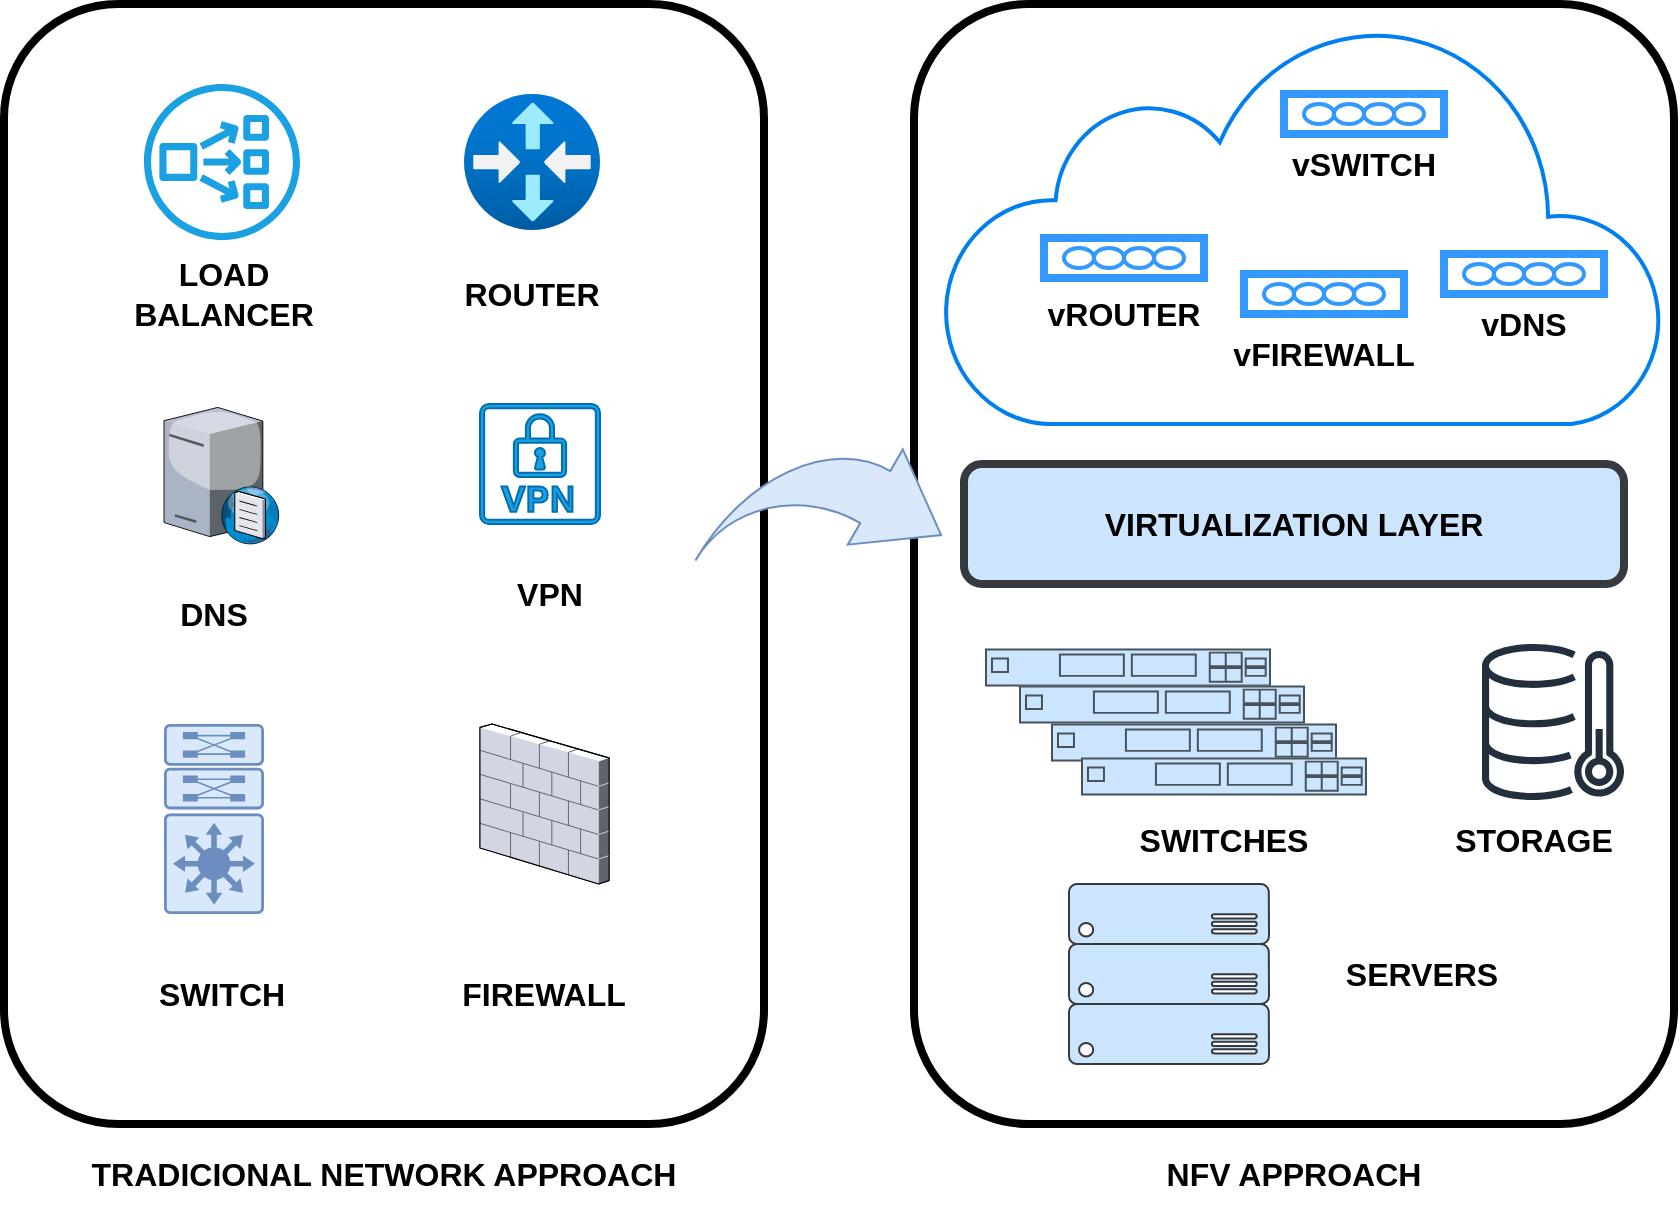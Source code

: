 <mxfile version="22.1.21" type="device">
  <diagram name="Página-1" id="0V7frbU5FmqlEiVW2ZVQ">
    <mxGraphModel dx="1194" dy="716" grid="1" gridSize="10" guides="1" tooltips="1" connect="1" arrows="1" fold="1" page="1" pageScale="1" pageWidth="827" pageHeight="1169" math="0" shadow="0">
      <root>
        <mxCell id="0" />
        <mxCell id="1" parent="0" />
        <mxCell id="hXfypBzdt3UK9iyCR_KY-27" value="" style="rounded=1;whiteSpace=wrap;html=1;strokeWidth=4;" vertex="1" parent="1">
          <mxGeometry x="505" y="80" width="380" height="560" as="geometry" />
        </mxCell>
        <mxCell id="hXfypBzdt3UK9iyCR_KY-28" value="" style="html=1;verticalLabelPosition=bottom;align=center;labelBackgroundColor=#ffffff;verticalAlign=top;strokeWidth=2;strokeColor=#0080F0;shadow=0;dashed=0;shape=mxgraph.ios7.icons.cloud;" vertex="1" parent="1">
          <mxGeometry x="520" y="89" width="360" height="201" as="geometry" />
        </mxCell>
        <mxCell id="hXfypBzdt3UK9iyCR_KY-25" value="" style="rounded=1;whiteSpace=wrap;html=1;strokeWidth=4;" vertex="1" parent="1">
          <mxGeometry x="50" y="80" width="380" height="560" as="geometry" />
        </mxCell>
        <mxCell id="hXfypBzdt3UK9iyCR_KY-2" value="" style="sketch=0;outlineConnect=0;fillColor=#1ba1e2;strokeColor=#006EAF;dashed=0;verticalLabelPosition=bottom;verticalAlign=top;align=center;html=1;fontSize=12;fontStyle=0;aspect=fixed;pointerEvents=1;shape=mxgraph.aws4.network_load_balancer;fontColor=#ffffff;" vertex="1" parent="1">
          <mxGeometry x="120" y="120" width="78" height="78" as="geometry" />
        </mxCell>
        <mxCell id="hXfypBzdt3UK9iyCR_KY-4" value="" style="image;aspect=fixed;html=1;points=[];align=center;fontSize=12;image=img/lib/azure2/networking/Virtual_Router.svg;" vertex="1" parent="1">
          <mxGeometry x="280" y="125" width="68" height="68" as="geometry" />
        </mxCell>
        <mxCell id="hXfypBzdt3UK9iyCR_KY-8" value="" style="sketch=0;pointerEvents=1;shadow=0;dashed=0;html=1;strokeColor=#006EAF;fillColor=#1ba1e2;aspect=fixed;labelPosition=center;verticalLabelPosition=bottom;verticalAlign=top;align=center;outlineConnect=0;shape=mxgraph.vvd.vpn;fontColor=#ffffff;" vertex="1" parent="1">
          <mxGeometry x="288" y="280" width="60" height="60" as="geometry" />
        </mxCell>
        <mxCell id="hXfypBzdt3UK9iyCR_KY-12" value="" style="verticalLabelPosition=bottom;sketch=0;aspect=fixed;html=1;verticalAlign=top;strokeColor=#6c8ebf;align=center;outlineConnect=0;shape=mxgraph.citrix.dns_server;fillColor=#dae8fc;" vertex="1" parent="1">
          <mxGeometry x="130" y="280" width="57.89" height="70" as="geometry" />
        </mxCell>
        <mxCell id="hXfypBzdt3UK9iyCR_KY-15" value="" style="verticalLabelPosition=bottom;sketch=0;aspect=fixed;html=1;verticalAlign=top;strokeColor=#6c8ebf;align=center;outlineConnect=0;shape=mxgraph.citrix.firewall;fillColor=#dae8fc;" vertex="1" parent="1">
          <mxGeometry x="288" y="440" width="64.52" height="80" as="geometry" />
        </mxCell>
        <mxCell id="hXfypBzdt3UK9iyCR_KY-18" value="" style="sketch=0;points=[[0.015,0.015,0],[0.985,0.015,0],[0.985,0.985,0],[0.015,0.985,0],[0.25,0,0],[0.5,0,0],[0.75,0,0],[1,0.25,0],[1,0.5,0],[1,0.75,0],[0.75,1,0],[0.5,1,0],[0.25,1,0],[0,0.75,0],[0,0.5,0],[0,0.25,0]];verticalLabelPosition=bottom;html=1;verticalAlign=top;aspect=fixed;align=center;pointerEvents=1;shape=mxgraph.cisco19.rect;prIcon=l3_switch_with_dual_supervisor;fillColor=#dae8fc;strokeColor=#6c8ebf;" vertex="1" parent="1">
          <mxGeometry x="130" y="440" width="50" height="95" as="geometry" />
        </mxCell>
        <mxCell id="hXfypBzdt3UK9iyCR_KY-19" value="LOAD BALANCER" style="text;html=1;strokeColor=none;fillColor=none;align=center;verticalAlign=middle;whiteSpace=wrap;rounded=0;fontStyle=1;fontSize=16;" vertex="1" parent="1">
          <mxGeometry x="130" y="210" width="60" height="30" as="geometry" />
        </mxCell>
        <mxCell id="hXfypBzdt3UK9iyCR_KY-20" value="ROUTER" style="text;html=1;strokeColor=none;fillColor=none;align=center;verticalAlign=middle;whiteSpace=wrap;rounded=0;fontStyle=1;fontSize=16;" vertex="1" parent="1">
          <mxGeometry x="284" y="210" width="60" height="30" as="geometry" />
        </mxCell>
        <mxCell id="hXfypBzdt3UK9iyCR_KY-21" value="VPN" style="text;html=1;strokeColor=none;fillColor=none;align=center;verticalAlign=middle;whiteSpace=wrap;rounded=0;fontStyle=1;fontSize=16;" vertex="1" parent="1">
          <mxGeometry x="292.52" y="360" width="60" height="30" as="geometry" />
        </mxCell>
        <mxCell id="hXfypBzdt3UK9iyCR_KY-22" value="DNS" style="text;html=1;strokeColor=none;fillColor=none;align=center;verticalAlign=middle;whiteSpace=wrap;rounded=0;fontStyle=1;fontSize=16;" vertex="1" parent="1">
          <mxGeometry x="125.0" y="370" width="60" height="30" as="geometry" />
        </mxCell>
        <mxCell id="hXfypBzdt3UK9iyCR_KY-23" value="SWITCH" style="text;html=1;strokeColor=none;fillColor=none;align=center;verticalAlign=middle;whiteSpace=wrap;rounded=0;fontStyle=1;fontSize=16;" vertex="1" parent="1">
          <mxGeometry x="128.94" y="560" width="60" height="30" as="geometry" />
        </mxCell>
        <mxCell id="hXfypBzdt3UK9iyCR_KY-24" value="FIREWALL" style="text;html=1;strokeColor=none;fillColor=none;align=center;verticalAlign=middle;whiteSpace=wrap;rounded=0;fontStyle=1;fontSize=16;" vertex="1" parent="1">
          <mxGeometry x="280.39" y="560" width="79.74" height="30" as="geometry" />
        </mxCell>
        <mxCell id="hXfypBzdt3UK9iyCR_KY-26" value="" style="html=1;shadow=0;dashed=0;align=center;verticalAlign=middle;shape=mxgraph.arrows2.jumpInArrow;dy=15;dx=38;arrowHead=55;rotation=30;fillColor=#dae8fc;strokeColor=#6c8ebf;" vertex="1" parent="1">
          <mxGeometry x="414" y="290" width="100" height="100" as="geometry" />
        </mxCell>
        <mxCell id="hXfypBzdt3UK9iyCR_KY-40" value="" style="group" vertex="1" connectable="0" parent="1">
          <mxGeometry x="580" y="202" width="70" height="15" as="geometry" />
        </mxCell>
        <mxCell id="hXfypBzdt3UK9iyCR_KY-45" value="" style="rounded=0;whiteSpace=wrap;html=1;strokeWidth=4;strokeColor=#3399FF;" vertex="1" parent="hXfypBzdt3UK9iyCR_KY-40">
          <mxGeometry x="-10" y="-5" width="80" height="20" as="geometry" />
        </mxCell>
        <mxCell id="hXfypBzdt3UK9iyCR_KY-41" value="" style="ellipse;whiteSpace=wrap;html=1;strokeWidth=2;strokeColor=#3399FF;" vertex="1" parent="hXfypBzdt3UK9iyCR_KY-40">
          <mxGeometry width="15" height="10" as="geometry" />
        </mxCell>
        <mxCell id="hXfypBzdt3UK9iyCR_KY-42" value="" style="ellipse;whiteSpace=wrap;html=1;strokeWidth=2;strokeColor=#3399FF;" vertex="1" parent="hXfypBzdt3UK9iyCR_KY-40">
          <mxGeometry x="15" width="15" height="10" as="geometry" />
        </mxCell>
        <mxCell id="hXfypBzdt3UK9iyCR_KY-43" value="" style="ellipse;whiteSpace=wrap;html=1;strokeWidth=2;strokeColor=#3399FF;" vertex="1" parent="hXfypBzdt3UK9iyCR_KY-40">
          <mxGeometry x="30" width="15" height="10" as="geometry" />
        </mxCell>
        <mxCell id="hXfypBzdt3UK9iyCR_KY-44" value="" style="ellipse;whiteSpace=wrap;html=1;strokeWidth=2;strokeColor=#3399FF;" vertex="1" parent="hXfypBzdt3UK9iyCR_KY-40">
          <mxGeometry x="45" width="15" height="10" as="geometry" />
        </mxCell>
        <mxCell id="hXfypBzdt3UK9iyCR_KY-50" value="" style="group" vertex="1" connectable="0" parent="1">
          <mxGeometry x="700" y="130" width="70" height="15" as="geometry" />
        </mxCell>
        <mxCell id="hXfypBzdt3UK9iyCR_KY-51" value="" style="rounded=0;whiteSpace=wrap;html=1;strokeWidth=4;strokeColor=#3399FF;" vertex="1" parent="hXfypBzdt3UK9iyCR_KY-50">
          <mxGeometry x="-10" y="-5" width="80" height="20" as="geometry" />
        </mxCell>
        <mxCell id="hXfypBzdt3UK9iyCR_KY-52" value="" style="ellipse;whiteSpace=wrap;html=1;strokeWidth=2;strokeColor=#3399FF;" vertex="1" parent="hXfypBzdt3UK9iyCR_KY-50">
          <mxGeometry width="15" height="10" as="geometry" />
        </mxCell>
        <mxCell id="hXfypBzdt3UK9iyCR_KY-53" value="" style="ellipse;whiteSpace=wrap;html=1;strokeWidth=2;strokeColor=#3399FF;" vertex="1" parent="hXfypBzdt3UK9iyCR_KY-50">
          <mxGeometry x="15" width="15" height="10" as="geometry" />
        </mxCell>
        <mxCell id="hXfypBzdt3UK9iyCR_KY-54" value="" style="ellipse;whiteSpace=wrap;html=1;strokeWidth=2;strokeColor=#3399FF;" vertex="1" parent="hXfypBzdt3UK9iyCR_KY-50">
          <mxGeometry x="30" width="15" height="10" as="geometry" />
        </mxCell>
        <mxCell id="hXfypBzdt3UK9iyCR_KY-55" value="" style="ellipse;whiteSpace=wrap;html=1;strokeWidth=2;strokeColor=#3399FF;" vertex="1" parent="hXfypBzdt3UK9iyCR_KY-50">
          <mxGeometry x="45" width="15" height="10" as="geometry" />
        </mxCell>
        <mxCell id="hXfypBzdt3UK9iyCR_KY-56" value="vROUTER" style="text;html=1;strokeColor=none;fillColor=none;align=center;verticalAlign=middle;whiteSpace=wrap;rounded=0;fontStyle=1;fontSize=16;" vertex="1" parent="1">
          <mxGeometry x="580" y="220" width="60" height="30" as="geometry" />
        </mxCell>
        <mxCell id="hXfypBzdt3UK9iyCR_KY-57" value="vSWITCH" style="text;html=1;strokeColor=none;fillColor=none;align=center;verticalAlign=middle;whiteSpace=wrap;rounded=0;fontStyle=1;fontSize=16;" vertex="1" parent="1">
          <mxGeometry x="700" y="145" width="60" height="30" as="geometry" />
        </mxCell>
        <mxCell id="hXfypBzdt3UK9iyCR_KY-58" value="" style="group" vertex="1" connectable="0" parent="1">
          <mxGeometry x="680" y="220" width="70" height="15" as="geometry" />
        </mxCell>
        <mxCell id="hXfypBzdt3UK9iyCR_KY-59" value="" style="rounded=0;whiteSpace=wrap;html=1;strokeWidth=4;strokeColor=#3399FF;" vertex="1" parent="hXfypBzdt3UK9iyCR_KY-58">
          <mxGeometry x="-10" y="-5" width="80" height="20" as="geometry" />
        </mxCell>
        <mxCell id="hXfypBzdt3UK9iyCR_KY-60" value="" style="ellipse;whiteSpace=wrap;html=1;strokeWidth=2;strokeColor=#3399FF;" vertex="1" parent="hXfypBzdt3UK9iyCR_KY-58">
          <mxGeometry width="15" height="10" as="geometry" />
        </mxCell>
        <mxCell id="hXfypBzdt3UK9iyCR_KY-61" value="" style="ellipse;whiteSpace=wrap;html=1;strokeWidth=2;strokeColor=#3399FF;" vertex="1" parent="hXfypBzdt3UK9iyCR_KY-58">
          <mxGeometry x="15" width="15" height="10" as="geometry" />
        </mxCell>
        <mxCell id="hXfypBzdt3UK9iyCR_KY-62" value="" style="ellipse;whiteSpace=wrap;html=1;strokeWidth=2;strokeColor=#3399FF;" vertex="1" parent="hXfypBzdt3UK9iyCR_KY-58">
          <mxGeometry x="30" width="15" height="10" as="geometry" />
        </mxCell>
        <mxCell id="hXfypBzdt3UK9iyCR_KY-63" value="" style="ellipse;whiteSpace=wrap;html=1;strokeWidth=2;strokeColor=#3399FF;" vertex="1" parent="hXfypBzdt3UK9iyCR_KY-58">
          <mxGeometry x="45" width="15" height="10" as="geometry" />
        </mxCell>
        <mxCell id="hXfypBzdt3UK9iyCR_KY-64" value="vFIREWALL" style="text;html=1;strokeColor=none;fillColor=none;align=center;verticalAlign=middle;whiteSpace=wrap;rounded=0;fontStyle=1;fontSize=16;" vertex="1" parent="1">
          <mxGeometry x="680" y="240" width="60" height="30" as="geometry" />
        </mxCell>
        <mxCell id="hXfypBzdt3UK9iyCR_KY-67" value="" style="group" vertex="1" connectable="0" parent="1">
          <mxGeometry x="780" y="210" width="70" height="15" as="geometry" />
        </mxCell>
        <mxCell id="hXfypBzdt3UK9iyCR_KY-68" value="" style="rounded=0;whiteSpace=wrap;html=1;strokeWidth=4;strokeColor=#3399FF;" vertex="1" parent="hXfypBzdt3UK9iyCR_KY-67">
          <mxGeometry x="-10" y="-5" width="80" height="20" as="geometry" />
        </mxCell>
        <mxCell id="hXfypBzdt3UK9iyCR_KY-69" value="" style="ellipse;whiteSpace=wrap;html=1;strokeWidth=2;strokeColor=#3399FF;" vertex="1" parent="hXfypBzdt3UK9iyCR_KY-67">
          <mxGeometry width="15" height="10" as="geometry" />
        </mxCell>
        <mxCell id="hXfypBzdt3UK9iyCR_KY-70" value="" style="ellipse;whiteSpace=wrap;html=1;strokeWidth=2;strokeColor=#3399FF;" vertex="1" parent="hXfypBzdt3UK9iyCR_KY-67">
          <mxGeometry x="15" width="15" height="10" as="geometry" />
        </mxCell>
        <mxCell id="hXfypBzdt3UK9iyCR_KY-71" value="" style="ellipse;whiteSpace=wrap;html=1;strokeWidth=2;strokeColor=#3399FF;" vertex="1" parent="hXfypBzdt3UK9iyCR_KY-67">
          <mxGeometry x="30" width="15" height="10" as="geometry" />
        </mxCell>
        <mxCell id="hXfypBzdt3UK9iyCR_KY-72" value="" style="ellipse;whiteSpace=wrap;html=1;strokeWidth=2;strokeColor=#3399FF;" vertex="1" parent="hXfypBzdt3UK9iyCR_KY-67">
          <mxGeometry x="45" width="15" height="10" as="geometry" />
        </mxCell>
        <mxCell id="hXfypBzdt3UK9iyCR_KY-73" value="vDNS" style="text;html=1;strokeColor=none;fillColor=none;align=center;verticalAlign=middle;whiteSpace=wrap;rounded=0;fontStyle=1;fontSize=16;" vertex="1" parent="1">
          <mxGeometry x="780" y="225" width="60" height="30" as="geometry" />
        </mxCell>
        <mxCell id="hXfypBzdt3UK9iyCR_KY-75" value="" style="rounded=1;whiteSpace=wrap;html=1;fillColor=#cce5ff;strokeColor=#36393d;strokeWidth=4;" vertex="1" parent="1">
          <mxGeometry x="530" y="310" width="330" height="60" as="geometry" />
        </mxCell>
        <mxCell id="hXfypBzdt3UK9iyCR_KY-76" value="VIRTUALIZATION LAYER" style="text;html=1;strokeColor=none;fillColor=none;align=center;verticalAlign=middle;whiteSpace=wrap;rounded=0;fontSize=16;fontStyle=1" vertex="1" parent="1">
          <mxGeometry x="585" y="325" width="220" height="30" as="geometry" />
        </mxCell>
        <mxCell id="hXfypBzdt3UK9iyCR_KY-78" value="" style="sketch=0;outlineConnect=0;fillColor=#ffcccc;strokeColor=#36393d;dashed=0;verticalLabelPosition=bottom;verticalAlign=top;align=center;html=1;fontSize=12;fontStyle=0;aspect=fixed;pointerEvents=1;shape=mxgraph.aws4.cold_storage;" vertex="1" parent="1">
          <mxGeometry x="789" y="400" width="71" height="78" as="geometry" />
        </mxCell>
        <mxCell id="hXfypBzdt3UK9iyCR_KY-79" value="" style="shape=mxgraph.rack.cisco.cisco_catalyst_blade_switch_3032_for_dell;html=1;labelPosition=right;align=left;spacingLeft=15;dashed=0;shadow=0;fillColor=#cce5ff;rotation=-90;strokeColor=#36393d;strokeWidth=4;" vertex="1" parent="1">
          <mxGeometry x="602.5" y="340.25" width="19" height="143" as="geometry" />
        </mxCell>
        <mxCell id="hXfypBzdt3UK9iyCR_KY-80" value="" style="shape=mxgraph.rack.cisco.cisco_catalyst_blade_switch_3032_for_dell;html=1;labelPosition=right;align=left;spacingLeft=15;dashed=0;shadow=0;fillColor=#cce5ff;rotation=-90;strokeColor=#36393d;strokeWidth=4;" vertex="1" parent="1">
          <mxGeometry x="619.5" y="358.75" width="19" height="143" as="geometry" />
        </mxCell>
        <mxCell id="hXfypBzdt3UK9iyCR_KY-81" value="" style="shape=mxgraph.rack.cisco.cisco_catalyst_blade_switch_3032_for_dell;html=1;labelPosition=right;align=left;spacingLeft=15;dashed=0;shadow=0;fillColor=#cce5ff;rotation=-90;strokeColor=#36393d;strokeWidth=4;" vertex="1" parent="1">
          <mxGeometry x="635.5" y="377.75" width="19" height="143" as="geometry" />
        </mxCell>
        <mxCell id="hXfypBzdt3UK9iyCR_KY-82" value="" style="shape=mxgraph.rack.cisco.cisco_catalyst_blade_switch_3032_for_dell;html=1;labelPosition=right;align=left;spacingLeft=15;dashed=0;shadow=0;fillColor=#cce5ff;rotation=-90;strokeColor=#36393d;strokeWidth=4;" vertex="1" parent="1">
          <mxGeometry x="650.5" y="394.75" width="19" height="143" as="geometry" />
        </mxCell>
        <mxCell id="hXfypBzdt3UK9iyCR_KY-83" value="SWITCHES" style="text;html=1;strokeColor=none;fillColor=none;align=center;verticalAlign=middle;whiteSpace=wrap;rounded=0;fontStyle=1;fontSize=16;" vertex="1" parent="1">
          <mxGeometry x="630" y="483.25" width="60" height="30" as="geometry" />
        </mxCell>
        <mxCell id="hXfypBzdt3UK9iyCR_KY-84" value="STORAGE" style="text;html=1;strokeColor=none;fillColor=none;align=center;verticalAlign=middle;whiteSpace=wrap;rounded=0;fontStyle=1;fontSize=16;" vertex="1" parent="1">
          <mxGeometry x="785" y="483.25" width="60" height="30" as="geometry" />
        </mxCell>
        <mxCell id="hXfypBzdt3UK9iyCR_KY-85" value="" style="sketch=0;aspect=fixed;pointerEvents=1;shadow=0;dashed=0;html=1;strokeColor=#36393d;labelPosition=center;verticalLabelPosition=bottom;verticalAlign=top;align=center;fillColor=#cce5ff;shape=mxgraph.azure.server" vertex="1" parent="1">
          <mxGeometry x="582.5" y="520" width="100" height="30" as="geometry" />
        </mxCell>
        <mxCell id="hXfypBzdt3UK9iyCR_KY-86" value="" style="sketch=0;aspect=fixed;pointerEvents=1;shadow=0;dashed=0;html=1;strokeColor=#36393d;labelPosition=center;verticalLabelPosition=bottom;verticalAlign=top;align=center;fillColor=#cce5ff;shape=mxgraph.azure.server" vertex="1" parent="1">
          <mxGeometry x="582.5" y="550" width="100" height="30" as="geometry" />
        </mxCell>
        <mxCell id="hXfypBzdt3UK9iyCR_KY-87" value="" style="sketch=0;aspect=fixed;pointerEvents=1;shadow=0;dashed=0;html=1;strokeColor=#36393d;labelPosition=center;verticalLabelPosition=bottom;verticalAlign=top;align=center;fillColor=#cce5ff;shape=mxgraph.azure.server" vertex="1" parent="1">
          <mxGeometry x="582.5" y="580" width="100" height="30" as="geometry" />
        </mxCell>
        <mxCell id="hXfypBzdt3UK9iyCR_KY-88" value="SERVERS" style="text;html=1;strokeColor=none;fillColor=none;align=center;verticalAlign=middle;whiteSpace=wrap;rounded=0;fontStyle=1;fontSize=16;" vertex="1" parent="1">
          <mxGeometry x="729" y="550" width="60" height="30" as="geometry" />
        </mxCell>
        <mxCell id="hXfypBzdt3UK9iyCR_KY-89" value="NFV APPROACH" style="text;html=1;strokeColor=none;fillColor=none;align=center;verticalAlign=middle;whiteSpace=wrap;rounded=0;fontStyle=1;fontSize=16;" vertex="1" parent="1">
          <mxGeometry x="625" y="650" width="140" height="30" as="geometry" />
        </mxCell>
        <mxCell id="hXfypBzdt3UK9iyCR_KY-90" value="TRADICIONAL NETWORK APPROACH" style="text;html=1;strokeColor=none;fillColor=none;align=center;verticalAlign=middle;whiteSpace=wrap;rounded=0;fontStyle=1;fontSize=16;" vertex="1" parent="1">
          <mxGeometry x="90" y="650" width="300" height="30" as="geometry" />
        </mxCell>
      </root>
    </mxGraphModel>
  </diagram>
</mxfile>
